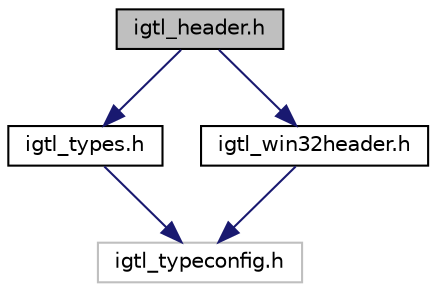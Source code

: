 digraph "igtl_header.h"
{
  edge [fontname="Helvetica",fontsize="10",labelfontname="Helvetica",labelfontsize="10"];
  node [fontname="Helvetica",fontsize="10",shape=record];
  Node1 [label="igtl_header.h",height=0.2,width=0.4,color="black", fillcolor="grey75", style="filled", fontcolor="black"];
  Node1 -> Node2 [color="midnightblue",fontsize="10",style="solid",fontname="Helvetica"];
  Node2 [label="igtl_types.h",height=0.2,width=0.4,color="black", fillcolor="white", style="filled",URL="$igtl__types_8h.html"];
  Node2 -> Node3 [color="midnightblue",fontsize="10",style="solid",fontname="Helvetica"];
  Node3 [label="igtl_typeconfig.h",height=0.2,width=0.4,color="grey75", fillcolor="white", style="filled"];
  Node1 -> Node4 [color="midnightblue",fontsize="10",style="solid",fontname="Helvetica"];
  Node4 [label="igtl_win32header.h",height=0.2,width=0.4,color="black", fillcolor="white", style="filled",URL="$igtl__win32header_8h.html"];
  Node4 -> Node3 [color="midnightblue",fontsize="10",style="solid",fontname="Helvetica"];
}
